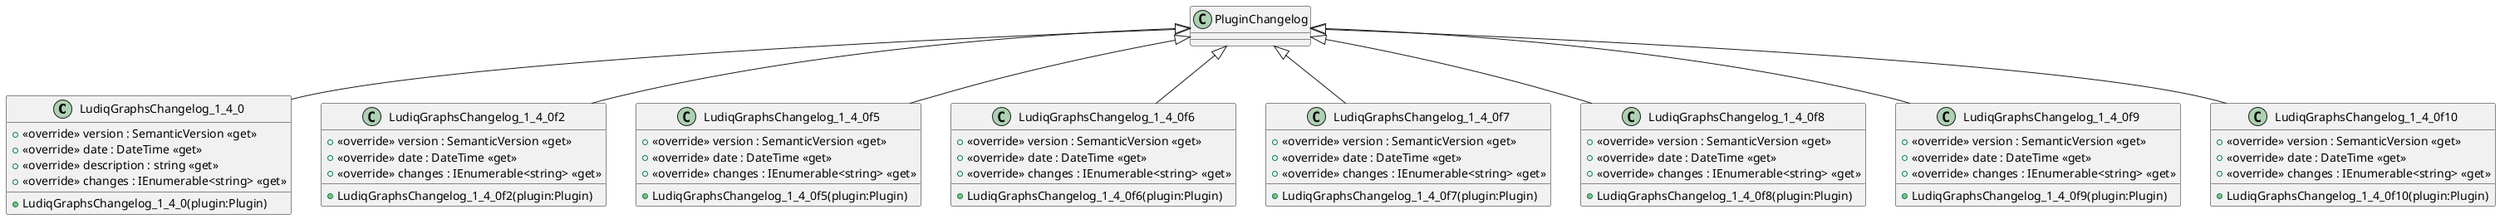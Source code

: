 @startuml
class LudiqGraphsChangelog_1_4_0 {
    + LudiqGraphsChangelog_1_4_0(plugin:Plugin)
    + <<override>> version : SemanticVersion <<get>>
    + <<override>> date : DateTime <<get>>
    + <<override>> description : string <<get>>
    + <<override>> changes : IEnumerable<string> <<get>>
}
class LudiqGraphsChangelog_1_4_0f2 {
    + LudiqGraphsChangelog_1_4_0f2(plugin:Plugin)
    + <<override>> version : SemanticVersion <<get>>
    + <<override>> date : DateTime <<get>>
    + <<override>> changes : IEnumerable<string> <<get>>
}
class LudiqGraphsChangelog_1_4_0f5 {
    + LudiqGraphsChangelog_1_4_0f5(plugin:Plugin)
    + <<override>> version : SemanticVersion <<get>>
    + <<override>> date : DateTime <<get>>
    + <<override>> changes : IEnumerable<string> <<get>>
}
class LudiqGraphsChangelog_1_4_0f6 {
    + LudiqGraphsChangelog_1_4_0f6(plugin:Plugin)
    + <<override>> version : SemanticVersion <<get>>
    + <<override>> date : DateTime <<get>>
    + <<override>> changes : IEnumerable<string> <<get>>
}
class LudiqGraphsChangelog_1_4_0f7 {
    + LudiqGraphsChangelog_1_4_0f7(plugin:Plugin)
    + <<override>> version : SemanticVersion <<get>>
    + <<override>> date : DateTime <<get>>
    + <<override>> changes : IEnumerable<string> <<get>>
}
class LudiqGraphsChangelog_1_4_0f8 {
    + LudiqGraphsChangelog_1_4_0f8(plugin:Plugin)
    + <<override>> version : SemanticVersion <<get>>
    + <<override>> date : DateTime <<get>>
    + <<override>> changes : IEnumerable<string> <<get>>
}
class LudiqGraphsChangelog_1_4_0f9 {
    + LudiqGraphsChangelog_1_4_0f9(plugin:Plugin)
    + <<override>> version : SemanticVersion <<get>>
    + <<override>> date : DateTime <<get>>
    + <<override>> changes : IEnumerable<string> <<get>>
}
class LudiqGraphsChangelog_1_4_0f10 {
    + LudiqGraphsChangelog_1_4_0f10(plugin:Plugin)
    + <<override>> version : SemanticVersion <<get>>
    + <<override>> date : DateTime <<get>>
    + <<override>> changes : IEnumerable<string> <<get>>
}
PluginChangelog <|-- LudiqGraphsChangelog_1_4_0
PluginChangelog <|-- LudiqGraphsChangelog_1_4_0f2
PluginChangelog <|-- LudiqGraphsChangelog_1_4_0f5
PluginChangelog <|-- LudiqGraphsChangelog_1_4_0f6
PluginChangelog <|-- LudiqGraphsChangelog_1_4_0f7
PluginChangelog <|-- LudiqGraphsChangelog_1_4_0f8
PluginChangelog <|-- LudiqGraphsChangelog_1_4_0f9
PluginChangelog <|-- LudiqGraphsChangelog_1_4_0f10
@enduml

